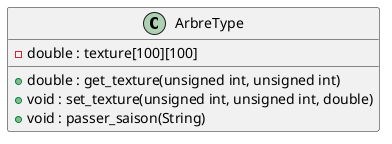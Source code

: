 @startuml

Class ArbreType {
    - double : texture[100][100]


	+ double : get_texture(unsigned int, unsigned int) 
    + void : set_texture(unsigned int, unsigned int, double)
    + void : passer_saison(String)
}


@enduml